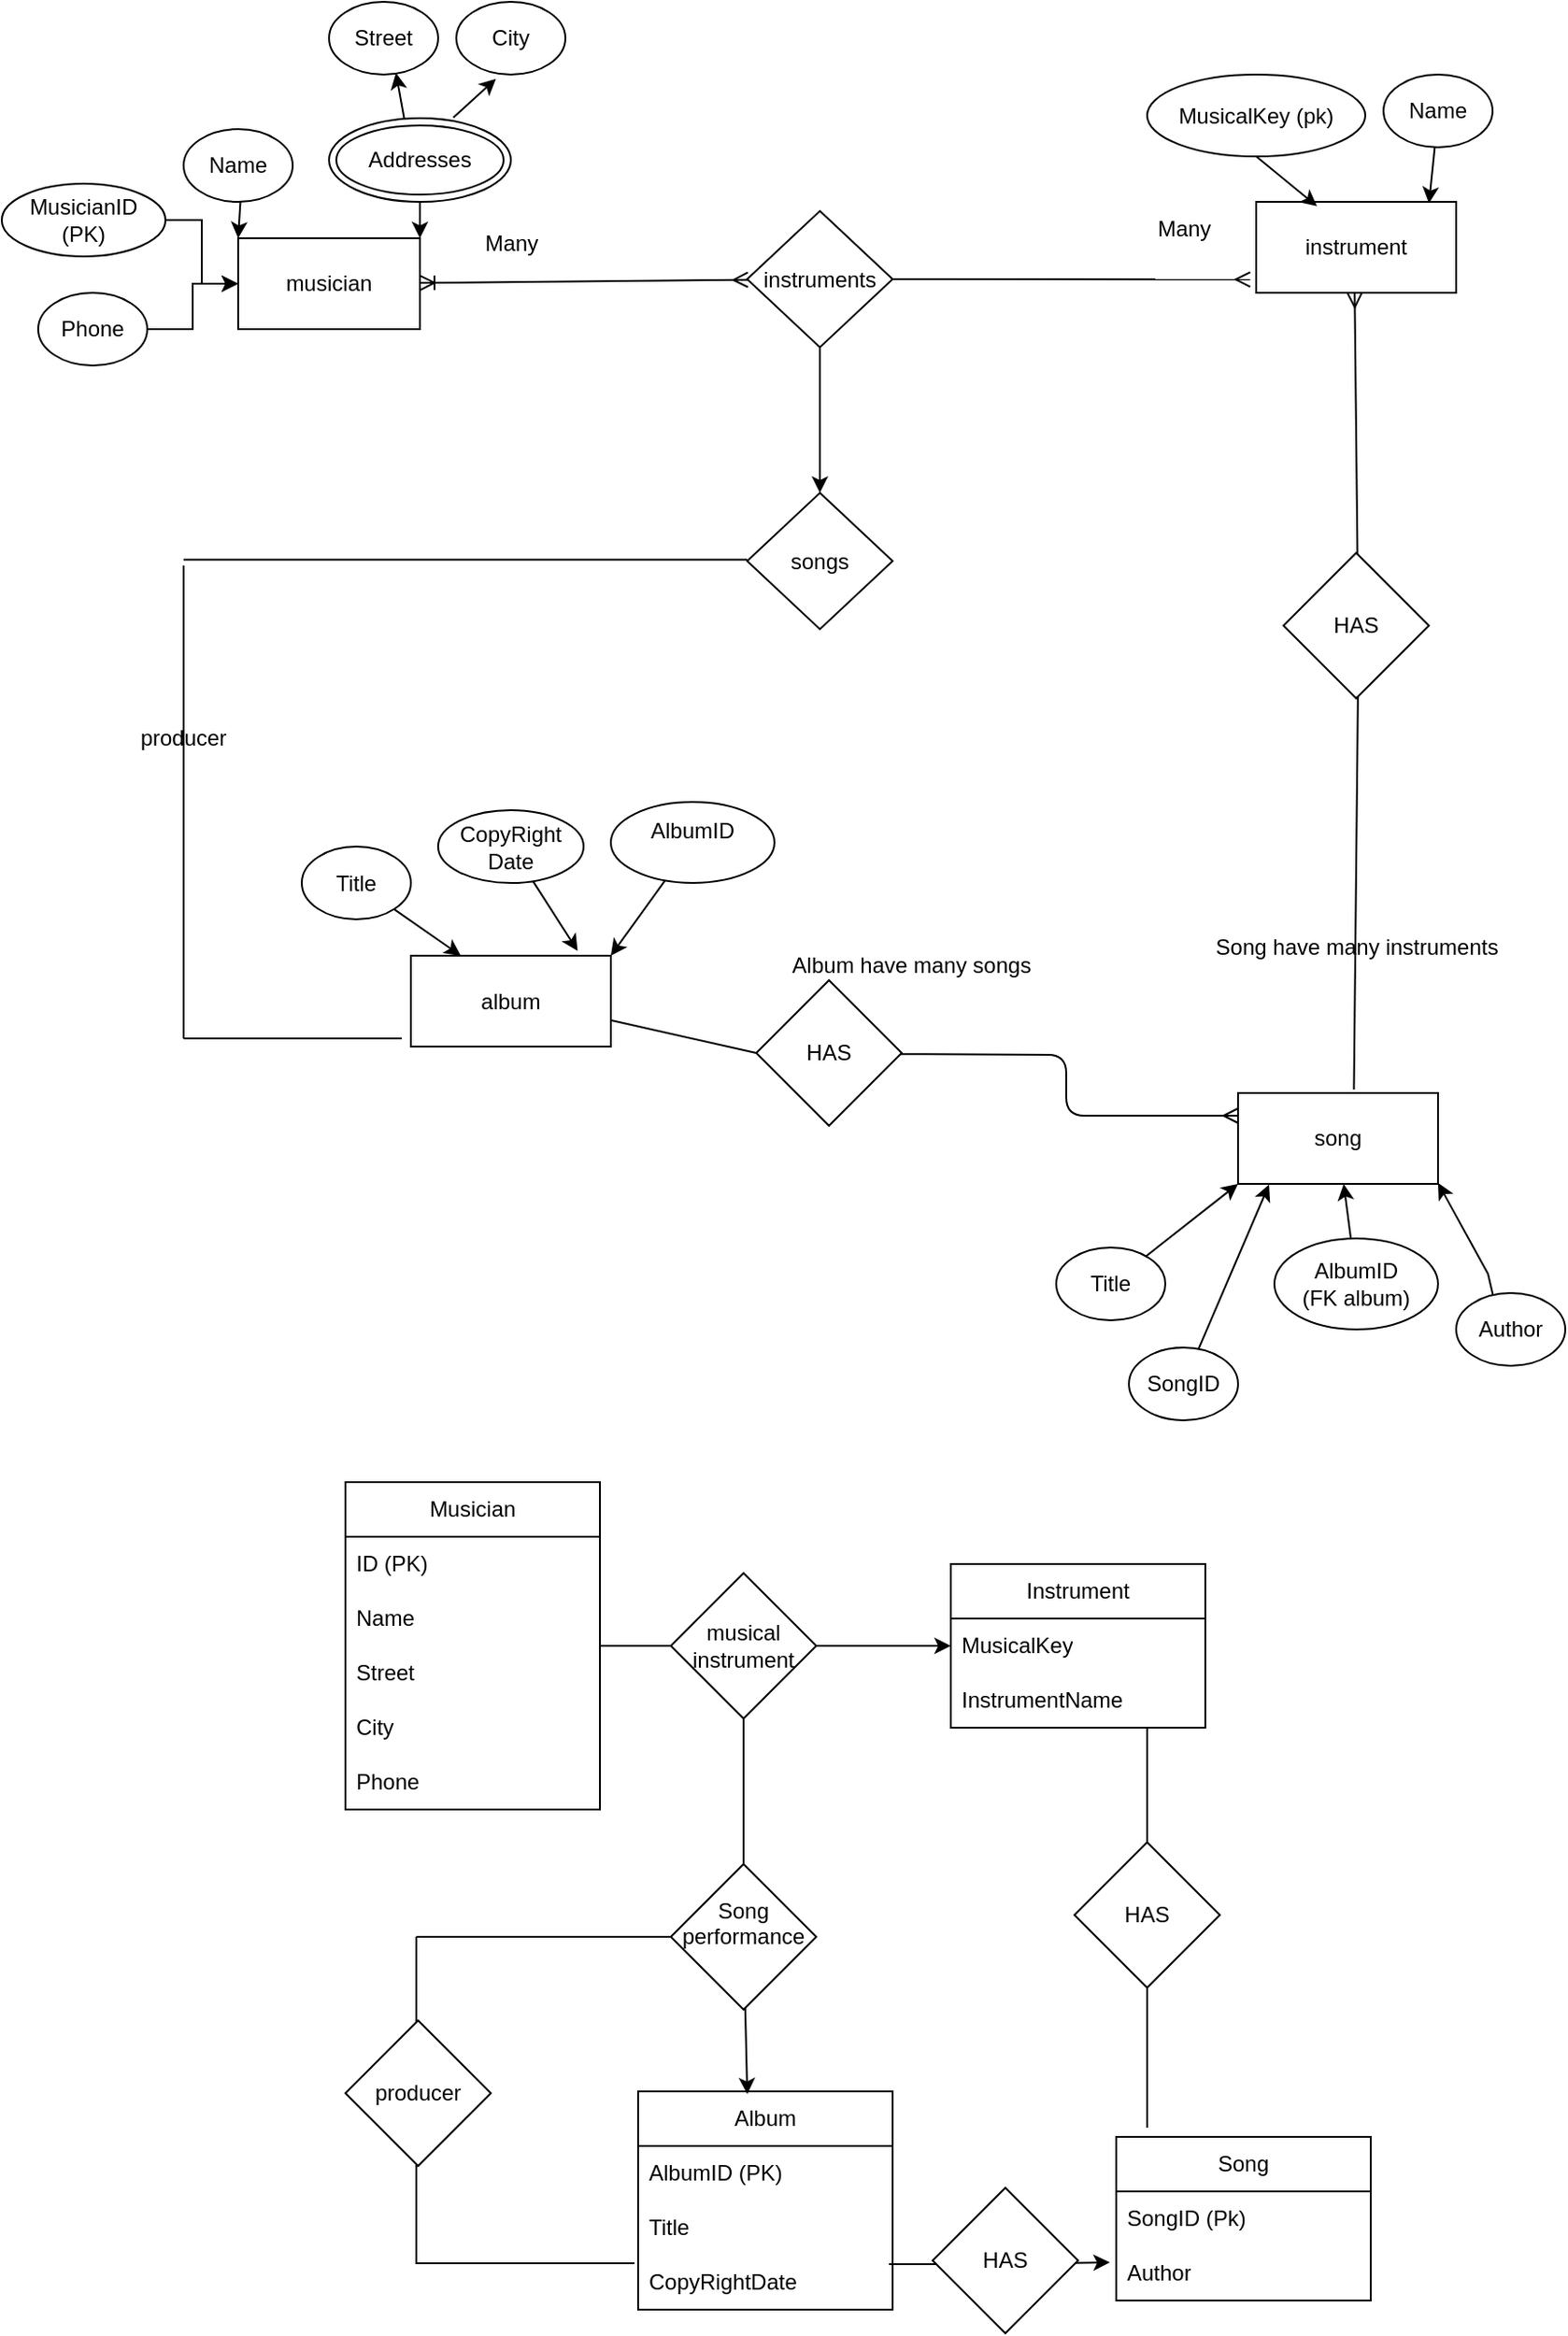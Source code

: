 <mxfile>
    <diagram id="6VUGaipDYwcbPmT0OB44" name="Page-1">
        <mxGraphModel dx="1729" dy="510" grid="0" gridSize="10" guides="1" tooltips="1" connect="1" arrows="1" fold="1" page="1" pageScale="1" pageWidth="827" pageHeight="1169" background="#FFFFFF" math="0" shadow="0">
            <root>
                <mxCell id="0"/>
                <mxCell id="1" parent="0"/>
                <mxCell id="58" value="" style="edgeStyle=none;html=1;rounded=0;startArrow=ERoneToMany;startFill=0;endArrow=ERmany;endFill=0;" parent="1" source="2" target="57" edge="1">
                    <mxGeometry relative="1" as="geometry"/>
                </mxCell>
                <mxCell id="2" value="musician" style="rounded=0;whiteSpace=wrap;html=1;" parent="1" vertex="1">
                    <mxGeometry x="-208" y="290" width="100" height="50" as="geometry"/>
                </mxCell>
                <mxCell id="14" style="edgeStyle=none;html=1;entryX=0;entryY=0;entryDx=0;entryDy=0;rounded=0;" parent="1" source="3" target="2" edge="1">
                    <mxGeometry relative="1" as="geometry"/>
                </mxCell>
                <mxCell id="3" value="Name" style="ellipse;whiteSpace=wrap;html=1;rounded=0;" parent="1" vertex="1">
                    <mxGeometry x="-238" y="230" width="60" height="40" as="geometry"/>
                </mxCell>
                <mxCell id="5" value="MusicianID&lt;div&gt;(PK)&lt;/div&gt;" style="ellipse;whiteSpace=wrap;html=1;rounded=0;" parent="1" vertex="1">
                    <mxGeometry x="-338" y="260" width="90" height="40" as="geometry"/>
                </mxCell>
                <mxCell id="8" value="Street" style="ellipse;whiteSpace=wrap;html=1;rounded=0;" parent="1" vertex="1">
                    <mxGeometry x="-158" y="160" width="60" height="40" as="geometry"/>
                </mxCell>
                <mxCell id="9" value="City" style="ellipse;whiteSpace=wrap;html=1;rounded=0;" parent="1" vertex="1">
                    <mxGeometry x="-88" y="160" width="60" height="40" as="geometry"/>
                </mxCell>
                <mxCell id="11" style="edgeStyle=orthogonalEdgeStyle;html=1;exitX=1;exitY=0.5;exitDx=0;exitDy=0;rounded=0;" parent="1" source="10" target="2" edge="1">
                    <mxGeometry relative="1" as="geometry"/>
                </mxCell>
                <mxCell id="10" value="Phone" style="ellipse;whiteSpace=wrap;html=1;rounded=0;" parent="1" vertex="1">
                    <mxGeometry x="-318" y="320" width="60" height="40" as="geometry"/>
                </mxCell>
                <mxCell id="13" style="edgeStyle=orthogonalEdgeStyle;html=1;entryX=0;entryY=0.5;entryDx=0;entryDy=0;rounded=0;" parent="1" source="5" target="2" edge="1">
                    <mxGeometry relative="1" as="geometry"/>
                </mxCell>
                <mxCell id="16" style="edgeStyle=none;html=1;entryX=0.613;entryY=0.977;entryDx=0;entryDy=0;entryPerimeter=0;rounded=0;" parent="1" target="8" edge="1">
                    <mxGeometry relative="1" as="geometry">
                        <mxPoint x="-116.485" y="225.135" as="sourcePoint"/>
                    </mxGeometry>
                </mxCell>
                <mxCell id="17" style="edgeStyle=none;html=1;entryX=0.363;entryY=1.06;entryDx=0;entryDy=0;entryPerimeter=0;rounded=0;" parent="1" target="9" edge="1">
                    <mxGeometry relative="1" as="geometry">
                        <mxPoint x="-89.623" y="223.638" as="sourcePoint"/>
                    </mxGeometry>
                </mxCell>
                <mxCell id="20" value="instrument" style="rounded=0;whiteSpace=wrap;html=1;glass=0;shadow=0;" parent="1" vertex="1">
                    <mxGeometry x="352" y="270" width="110" height="50" as="geometry"/>
                </mxCell>
                <mxCell id="21" value="Musical&lt;span style=&quot;background-color: transparent;&quot;&gt;Key (pk)&lt;/span&gt;" style="ellipse;whiteSpace=wrap;html=1;rounded=0;" parent="1" vertex="1">
                    <mxGeometry x="292" y="200" width="120" height="45" as="geometry"/>
                </mxCell>
                <mxCell id="22" style="edgeStyle=none;html=1;exitX=0.5;exitY=1;exitDx=0;exitDy=0;entryX=0.304;entryY=0.048;entryDx=0;entryDy=0;entryPerimeter=0;rounded=0;" parent="1" source="21" target="20" edge="1">
                    <mxGeometry relative="1" as="geometry"/>
                </mxCell>
                <mxCell id="23" value="Name" style="ellipse;whiteSpace=wrap;html=1;rounded=0;" parent="1" vertex="1">
                    <mxGeometry x="422" y="200" width="60" height="40" as="geometry"/>
                </mxCell>
                <mxCell id="24" style="edgeStyle=none;html=1;entryX=0.864;entryY=0.015;entryDx=0;entryDy=0;entryPerimeter=0;rounded=0;" parent="1" source="23" target="20" edge="1">
                    <mxGeometry relative="1" as="geometry"/>
                </mxCell>
                <mxCell id="78" style="edgeStyle=orthogonalEdgeStyle;html=1;entryX=0;entryY=0.25;entryDx=0;entryDy=0;endArrow=ERmany;endFill=0;" parent="1" target="33" edge="1">
                    <mxGeometry relative="1" as="geometry">
                        <mxPoint x="152" y="738.571" as="sourcePoint"/>
                        <mxPoint x="332" y="760" as="targetPoint"/>
                    </mxGeometry>
                </mxCell>
                <mxCell id="25" value="album" style="rounded=0;whiteSpace=wrap;html=1;glass=0;shadow=0;" parent="1" vertex="1">
                    <mxGeometry x="-113" y="684.5" width="110" height="50" as="geometry"/>
                </mxCell>
                <mxCell id="29" style="edgeStyle=none;html=1;entryX=0.25;entryY=0;entryDx=0;entryDy=0;rounded=0;" parent="1" source="26" target="25" edge="1">
                    <mxGeometry relative="1" as="geometry"/>
                </mxCell>
                <mxCell id="26" value="Title" style="ellipse;whiteSpace=wrap;html=1;rounded=0;" parent="1" vertex="1">
                    <mxGeometry x="-173" y="624.5" width="60" height="40" as="geometry"/>
                </mxCell>
                <mxCell id="27" value="CopyRight Date" style="ellipse;whiteSpace=wrap;html=1;rounded=0;" parent="1" vertex="1">
                    <mxGeometry x="-98" y="604.5" width="80" height="40" as="geometry"/>
                </mxCell>
                <mxCell id="32" style="edgeStyle=none;html=1;entryX=1;entryY=0;entryDx=0;entryDy=0;rounded=0;" parent="1" source="28" target="25" edge="1">
                    <mxGeometry relative="1" as="geometry"/>
                </mxCell>
                <mxCell id="28" value="&lt;div&gt;AlbumID&lt;/div&gt;&lt;p&gt;&lt;/p&gt;" style="ellipse;whiteSpace=wrap;html=1;rounded=0;" parent="1" vertex="1">
                    <mxGeometry x="-3" y="600" width="90" height="44.5" as="geometry"/>
                </mxCell>
                <mxCell id="30" style="edgeStyle=none;html=1;entryX=0.834;entryY=-0.052;entryDx=0;entryDy=0;entryPerimeter=0;rounded=0;" parent="1" source="27" target="25" edge="1">
                    <mxGeometry relative="1" as="geometry"/>
                </mxCell>
                <mxCell id="33" value="song" style="rounded=0;whiteSpace=wrap;html=1;glass=0;shadow=0;" parent="1" vertex="1">
                    <mxGeometry x="342" y="760" width="110" height="50" as="geometry"/>
                </mxCell>
                <mxCell id="34" value="Title" style="ellipse;whiteSpace=wrap;html=1;rounded=0;" parent="1" vertex="1">
                    <mxGeometry x="242" y="845" width="60" height="40" as="geometry"/>
                </mxCell>
                <mxCell id="37" style="edgeStyle=none;html=1;entryX=0.75;entryY=0;entryDx=0;entryDy=0;rounded=0;exitX=0.35;exitY=0.113;exitDx=0;exitDy=0;exitPerimeter=0;" parent="1" source="35" edge="1">
                    <mxGeometry relative="1" as="geometry">
                        <mxPoint x="510.013" y="920.516" as="sourcePoint"/>
                        <mxPoint x="452.0" y="809.49" as="targetPoint"/>
                        <Array as="points">
                            <mxPoint x="479.5" y="859.49"/>
                        </Array>
                    </mxGeometry>
                </mxCell>
                <mxCell id="35" value="Author" style="ellipse;whiteSpace=wrap;html=1;rounded=0;" parent="1" vertex="1">
                    <mxGeometry x="462" y="870" width="60" height="40" as="geometry"/>
                </mxCell>
                <mxCell id="36" style="edgeStyle=none;html=1;entryX=0;entryY=1;entryDx=0;entryDy=0;rounded=0;" parent="1" source="34" target="33" edge="1">
                    <mxGeometry relative="1" as="geometry">
                        <mxPoint x="357" y="762" as="targetPoint"/>
                    </mxGeometry>
                </mxCell>
                <mxCell id="53" style="edgeStyle=none;html=1;entryX=0.155;entryY=1.008;entryDx=0;entryDy=0;entryPerimeter=0;rounded=0;" parent="1" source="51" target="33" edge="1">
                    <mxGeometry relative="1" as="geometry"/>
                </mxCell>
                <mxCell id="51" value="SongID" style="ellipse;whiteSpace=wrap;html=1;rounded=0;" parent="1" vertex="1">
                    <mxGeometry x="282" y="900" width="60" height="40" as="geometry"/>
                </mxCell>
                <mxCell id="54" style="edgeStyle=none;html=1;rounded=0;" parent="1" source="52" target="33" edge="1">
                    <mxGeometry relative="1" as="geometry"/>
                </mxCell>
                <mxCell id="52" value="AlbumID&lt;div&gt;(FK album)&lt;/div&gt;" style="ellipse;whiteSpace=wrap;html=1;rounded=0;" parent="1" vertex="1">
                    <mxGeometry x="362" y="840" width="90" height="50" as="geometry"/>
                </mxCell>
                <mxCell id="62" value="" style="edgeStyle=none;html=1;rounded=0;" parent="1" source="57" target="61" edge="1">
                    <mxGeometry relative="1" as="geometry"/>
                </mxCell>
                <mxCell id="57" value="instruments" style="rhombus;whiteSpace=wrap;html=1;rounded=0;" parent="1" vertex="1">
                    <mxGeometry x="72" y="275" width="80" height="75" as="geometry"/>
                </mxCell>
                <mxCell id="59" style="edgeStyle=none;html=1;entryX=-0.03;entryY=0.853;entryDx=0;entryDy=0;entryPerimeter=0;rounded=0;endArrow=ERmany;endFill=0;" parent="1" source="57" target="20" edge="1">
                    <mxGeometry relative="1" as="geometry"/>
                </mxCell>
                <mxCell id="61" value="songs" style="rhombus;whiteSpace=wrap;html=1;rounded=0;" parent="1" vertex="1">
                    <mxGeometry x="72" y="430" width="80" height="75" as="geometry"/>
                </mxCell>
                <mxCell id="65" value="" style="endArrow=none;html=1;rounded=0;" parent="1" edge="1">
                    <mxGeometry width="50" height="50" relative="1" as="geometry">
                        <mxPoint x="-238" y="466.79" as="sourcePoint"/>
                        <mxPoint x="72" y="466.79" as="targetPoint"/>
                    </mxGeometry>
                </mxCell>
                <mxCell id="67" value="" style="endArrow=none;html=1;rounded=0;" parent="1" source="69" edge="1">
                    <mxGeometry width="50" height="50" relative="1" as="geometry">
                        <mxPoint x="-238" y="471.57" as="sourcePoint"/>
                        <mxPoint x="-238" y="470" as="targetPoint"/>
                        <Array as="points"/>
                    </mxGeometry>
                </mxCell>
                <mxCell id="68" value="" style="endArrow=none;html=1;rounded=0;" parent="1" edge="1">
                    <mxGeometry width="50" height="50" relative="1" as="geometry">
                        <mxPoint x="-238" y="730" as="sourcePoint"/>
                        <mxPoint x="-118" y="730" as="targetPoint"/>
                    </mxGeometry>
                </mxCell>
                <mxCell id="70" value="" style="endArrow=none;html=1;rounded=0;" parent="1" target="69" edge="1">
                    <mxGeometry width="50" height="50" relative="1" as="geometry">
                        <mxPoint x="-238" y="471.57" as="sourcePoint"/>
                        <mxPoint x="-238" y="470" as="targetPoint"/>
                        <Array as="points">
                            <mxPoint x="-238" y="730"/>
                        </Array>
                    </mxGeometry>
                </mxCell>
                <mxCell id="69" value="producer" style="text;html=1;align=center;verticalAlign=middle;whiteSpace=wrap;rounded=0;" parent="1" vertex="1">
                    <mxGeometry x="-268" y="550" width="60" height="30" as="geometry"/>
                </mxCell>
                <mxCell id="74" value="" style="endArrow=ERmany;html=1;exitX=0.612;exitY=-0.037;exitDx=0;exitDy=0;exitPerimeter=0;entryX=0.5;entryY=1;entryDx=0;entryDy=0;rounded=0;startArrow=none;startFill=0;endFill=0;" parent="1" edge="1">
                    <mxGeometry width="50" height="50" relative="1" as="geometry">
                        <mxPoint x="407.85" y="480.0" as="sourcePoint"/>
                        <mxPoint x="406.15" y="320" as="targetPoint"/>
                    </mxGeometry>
                </mxCell>
                <mxCell id="77" value="" style="endArrow=none;html=1;exitX=0.612;exitY=-0.037;exitDx=0;exitDy=0;exitPerimeter=0;rounded=0;endFill=0;" parent="1" edge="1">
                    <mxGeometry width="50" height="50" relative="1" as="geometry">
                        <mxPoint x="405.74" y="758.15" as="sourcePoint"/>
                        <mxPoint x="408.267" y="510" as="targetPoint"/>
                    </mxGeometry>
                </mxCell>
                <mxCell id="88" value="" style="endArrow=none;html=1;startArrow=none;startFill=0;entryX=0;entryY=0.5;entryDx=0;entryDy=0;" parent="1" target="153" edge="1">
                    <mxGeometry width="50" height="50" relative="1" as="geometry">
                        <mxPoint x="-3" y="720" as="sourcePoint"/>
                        <mxPoint x="90.529" y="773" as="targetPoint"/>
                    </mxGeometry>
                </mxCell>
                <mxCell id="103" style="edgeStyle=none;html=1;endArrow=none;endFill=0;" parent="1" source="89" edge="1">
                    <mxGeometry relative="1" as="geometry">
                        <mxPoint x="30" y="1064" as="targetPoint"/>
                    </mxGeometry>
                </mxCell>
                <mxCell id="89" value="Musician" style="swimlane;fontStyle=0;childLayout=stackLayout;horizontal=1;startSize=30;horizontalStack=0;resizeParent=1;resizeParentMax=0;resizeLast=0;collapsible=1;marginBottom=0;whiteSpace=wrap;html=1;" parent="1" vertex="1">
                    <mxGeometry x="-149" y="974" width="140" height="180" as="geometry"/>
                </mxCell>
                <mxCell id="90" value="ID (PK)" style="text;strokeColor=none;fillColor=none;align=left;verticalAlign=middle;spacingLeft=4;spacingRight=4;overflow=hidden;points=[[0,0.5],[1,0.5]];portConstraint=eastwest;rotatable=0;whiteSpace=wrap;html=1;" parent="89" vertex="1">
                    <mxGeometry y="30" width="140" height="30" as="geometry"/>
                </mxCell>
                <mxCell id="91" value="Name" style="text;strokeColor=none;fillColor=none;align=left;verticalAlign=middle;spacingLeft=4;spacingRight=4;overflow=hidden;points=[[0,0.5],[1,0.5]];portConstraint=eastwest;rotatable=0;whiteSpace=wrap;html=1;" parent="89" vertex="1">
                    <mxGeometry y="60" width="140" height="30" as="geometry"/>
                </mxCell>
                <mxCell id="92" value="Street" style="rhombus;whiteSpace=wrap;html=1;align=left;fillColor=none;strokeColor=none;gradientColor=none;spacingLeft=4;spacingRight=4;" parent="89" vertex="1">
                    <mxGeometry y="90" width="140" height="30" as="geometry"/>
                </mxCell>
                <mxCell id="93" value="City" style="text;strokeColor=none;fillColor=none;align=left;verticalAlign=middle;spacingLeft=4;spacingRight=4;overflow=hidden;points=[[0,0.5],[1,0.5]];portConstraint=eastwest;rotatable=0;whiteSpace=wrap;html=1;" parent="89" vertex="1">
                    <mxGeometry y="120" width="140" height="30" as="geometry"/>
                </mxCell>
                <mxCell id="94" value="Phone" style="text;strokeColor=none;fillColor=none;align=left;verticalAlign=middle;spacingLeft=4;spacingRight=4;overflow=hidden;points=[[0,0.5],[1,0.5]];portConstraint=eastwest;rotatable=0;whiteSpace=wrap;html=1;" parent="89" vertex="1">
                    <mxGeometry y="150" width="140" height="30" as="geometry"/>
                </mxCell>
                <mxCell id="114" style="edgeStyle=none;html=1;exitX=1;exitY=0.5;exitDx=0;exitDy=0;" parent="1" source="104" target="106" edge="1">
                    <mxGeometry relative="1" as="geometry"/>
                </mxCell>
                <mxCell id="123" value="" style="edgeStyle=none;html=1;endArrow=none;endFill=0;" parent="1" source="104" target="122" edge="1">
                    <mxGeometry relative="1" as="geometry"/>
                </mxCell>
                <mxCell id="104" value="&lt;span style=&quot;color: rgb(0, 0, 0);&quot;&gt;musical&lt;/span&gt;&lt;div&gt;instrument&lt;/div&gt;" style="rhombus;whiteSpace=wrap;html=1;" parent="1" vertex="1">
                    <mxGeometry x="30" y="1024" width="80" height="80" as="geometry"/>
                </mxCell>
                <mxCell id="105" value="Instrument" style="swimlane;fontStyle=0;childLayout=stackLayout;horizontal=1;startSize=30;horizontalStack=0;resizeParent=1;resizeParentMax=0;resizeLast=0;collapsible=1;marginBottom=0;whiteSpace=wrap;html=1;" parent="1" vertex="1">
                    <mxGeometry x="184" y="1019" width="140" height="90" as="geometry"/>
                </mxCell>
                <mxCell id="106" value="MusicalKey" style="text;strokeColor=none;fillColor=none;align=left;verticalAlign=middle;spacingLeft=4;spacingRight=4;overflow=hidden;points=[[0,0.5],[1,0.5]];portConstraint=eastwest;rotatable=0;whiteSpace=wrap;html=1;" parent="105" vertex="1">
                    <mxGeometry y="30" width="140" height="30" as="geometry"/>
                </mxCell>
                <mxCell id="107" value="InstrumentName" style="text;strokeColor=none;fillColor=none;align=left;verticalAlign=middle;spacingLeft=4;spacingRight=4;overflow=hidden;points=[[0,0.5],[1,0.5]];portConstraint=eastwest;rotatable=0;whiteSpace=wrap;html=1;" parent="105" vertex="1">
                    <mxGeometry y="60" width="140" height="30" as="geometry"/>
                </mxCell>
                <mxCell id="116" value="Album" style="swimlane;fontStyle=0;childLayout=stackLayout;horizontal=1;startSize=30;horizontalStack=0;resizeParent=1;resizeParentMax=0;resizeLast=0;collapsible=1;marginBottom=0;whiteSpace=wrap;html=1;" parent="1" vertex="1">
                    <mxGeometry x="12" y="1309" width="140" height="120" as="geometry"/>
                </mxCell>
                <mxCell id="117" value="AlbumID (PK)" style="text;strokeColor=none;fillColor=none;align=left;verticalAlign=middle;spacingLeft=4;spacingRight=4;overflow=hidden;points=[[0,0.5],[1,0.5]];portConstraint=eastwest;rotatable=0;whiteSpace=wrap;html=1;" parent="116" vertex="1">
                    <mxGeometry y="30" width="140" height="30" as="geometry"/>
                </mxCell>
                <mxCell id="118" value="Title" style="text;strokeColor=none;fillColor=none;align=left;verticalAlign=middle;spacingLeft=4;spacingRight=4;overflow=hidden;points=[[0,0.5],[1,0.5]];portConstraint=eastwest;rotatable=0;whiteSpace=wrap;html=1;" parent="116" vertex="1">
                    <mxGeometry y="60" width="140" height="30" as="geometry"/>
                </mxCell>
                <mxCell id="119" value="CopyRightDate" style="rhombus;whiteSpace=wrap;html=1;align=left;fillColor=none;strokeColor=none;gradientColor=none;spacingLeft=4;spacingRight=4;" parent="116" vertex="1">
                    <mxGeometry y="90" width="140" height="30" as="geometry"/>
                </mxCell>
                <mxCell id="122" value="Song&lt;div&gt;performance&lt;/div&gt;&lt;div&gt;&lt;br&gt;&lt;/div&gt;" style="rhombus;whiteSpace=wrap;html=1;" parent="1" vertex="1">
                    <mxGeometry x="30" y="1184" width="80" height="80" as="geometry"/>
                </mxCell>
                <mxCell id="124" value="" style="endArrow=none;html=1;edgeStyle=orthogonalEdgeStyle;" parent="1" edge="1">
                    <mxGeometry width="50" height="50" relative="1" as="geometry">
                        <mxPoint x="-110" y="1224" as="sourcePoint"/>
                        <mxPoint x="30" y="1224" as="targetPoint"/>
                    </mxGeometry>
                </mxCell>
                <mxCell id="125" value="" style="endArrow=none;html=1;" parent="1" edge="1">
                    <mxGeometry width="50" height="50" relative="1" as="geometry">
                        <mxPoint x="-110" y="1403.5" as="sourcePoint"/>
                        <mxPoint x="10" y="1403.5" as="targetPoint"/>
                    </mxGeometry>
                </mxCell>
                <mxCell id="127" value="" style="endArrow=none;html=1;" parent="1" edge="1">
                    <mxGeometry width="50" height="50" relative="1" as="geometry">
                        <mxPoint x="-110" y="1284" as="sourcePoint"/>
                        <mxPoint x="-110" y="1224" as="targetPoint"/>
                    </mxGeometry>
                </mxCell>
                <mxCell id="129" value="" style="endArrow=none;html=1;" parent="1" edge="1">
                    <mxGeometry width="50" height="50" relative="1" as="geometry">
                        <mxPoint x="-110" y="1404" as="sourcePoint"/>
                        <mxPoint x="-110" y="1314" as="targetPoint"/>
                    </mxGeometry>
                </mxCell>
                <mxCell id="130" value="Song" style="swimlane;fontStyle=0;childLayout=stackLayout;horizontal=1;startSize=30;horizontalStack=0;resizeParent=1;resizeParentMax=0;resizeLast=0;collapsible=1;marginBottom=0;whiteSpace=wrap;html=1;" parent="1" vertex="1">
                    <mxGeometry x="275" y="1334" width="140" height="90" as="geometry"/>
                </mxCell>
                <mxCell id="131" value="SongID (Pk)" style="text;strokeColor=none;fillColor=none;align=left;verticalAlign=middle;spacingLeft=4;spacingRight=4;overflow=hidden;points=[[0,0.5],[1,0.5]];portConstraint=eastwest;rotatable=0;whiteSpace=wrap;html=1;" parent="130" vertex="1">
                    <mxGeometry y="30" width="140" height="30" as="geometry"/>
                </mxCell>
                <mxCell id="132" value="Author" style="text;strokeColor=none;fillColor=none;align=left;verticalAlign=middle;spacingLeft=4;spacingRight=4;overflow=hidden;points=[[0,0.5],[1,0.5]];portConstraint=eastwest;rotatable=0;whiteSpace=wrap;html=1;" parent="130" vertex="1">
                    <mxGeometry y="60" width="140" height="30" as="geometry"/>
                </mxCell>
                <mxCell id="134" value="" style="endArrow=none;html=1;" parent="1" edge="1">
                    <mxGeometry width="50" height="50" relative="1" as="geometry">
                        <mxPoint x="292" y="1219" as="sourcePoint"/>
                        <mxPoint x="292" y="1329" as="targetPoint"/>
                    </mxGeometry>
                </mxCell>
                <mxCell id="136" value="" style="endArrow=none;html=1;" parent="1" edge="1">
                    <mxGeometry width="50" height="50" relative="1" as="geometry">
                        <mxPoint x="292" y="1109" as="sourcePoint"/>
                        <mxPoint x="292" y="1189" as="targetPoint"/>
                    </mxGeometry>
                </mxCell>
                <mxCell id="137" value="" style="endArrow=classic;html=1;entryX=-0.025;entryY=0.3;entryDx=0;entryDy=0;entryPerimeter=0;endFill=1;" parent="1" target="132" edge="1">
                    <mxGeometry width="50" height="50" relative="1" as="geometry">
                        <mxPoint x="250" y="1403.417" as="sourcePoint"/>
                        <mxPoint x="200" y="1354" as="targetPoint"/>
                    </mxGeometry>
                </mxCell>
                <mxCell id="139" value="" style="endArrow=none;html=1;entryX=0.167;entryY=0.5;entryDx=0;entryDy=0;entryPerimeter=0;" parent="1" edge="1">
                    <mxGeometry width="50" height="50" relative="1" as="geometry">
                        <mxPoint x="150" y="1404" as="sourcePoint"/>
                        <mxPoint x="200.02" y="1404" as="targetPoint"/>
                    </mxGeometry>
                </mxCell>
                <mxCell id="141" value="Many" style="text;html=1;align=center;verticalAlign=middle;resizable=0;points=[];autosize=1;strokeColor=none;fillColor=none;" parent="1" vertex="1">
                    <mxGeometry x="-83" y="278" width="50" height="30" as="geometry"/>
                </mxCell>
                <mxCell id="142" value="Many" style="text;html=1;align=center;verticalAlign=middle;resizable=0;points=[];autosize=1;strokeColor=none;fillColor=none;" parent="1" vertex="1">
                    <mxGeometry x="287" y="270" width="50" height="30" as="geometry"/>
                </mxCell>
                <mxCell id="143" value="Song have many instruments" style="text;html=1;align=center;verticalAlign=middle;resizable=0;points=[];autosize=1;strokeColor=none;fillColor=none;" parent="1" vertex="1">
                    <mxGeometry x="317" y="664.5" width="180" height="30" as="geometry"/>
                </mxCell>
                <mxCell id="144" value="Album have many songs" style="text;html=1;align=center;verticalAlign=middle;resizable=0;points=[];autosize=1;strokeColor=none;fillColor=none;" parent="1" vertex="1">
                    <mxGeometry x="87" y="674.5" width="150" height="30" as="geometry"/>
                </mxCell>
                <mxCell id="148" style="edgeStyle=none;html=1;entryX=0.429;entryY=0.013;entryDx=0;entryDy=0;entryPerimeter=0;" parent="1" source="122" target="116" edge="1">
                    <mxGeometry relative="1" as="geometry"/>
                </mxCell>
                <mxCell id="152" style="edgeStyle=orthogonalEdgeStyle;html=1;entryX=1;entryY=0;entryDx=0;entryDy=0;" parent="1" source="151" target="2" edge="1">
                    <mxGeometry relative="1" as="geometry"/>
                </mxCell>
                <mxCell id="151" value="Addresses" style="ellipse;shape=doubleEllipse;whiteSpace=wrap;html=1;" parent="1" vertex="1">
                    <mxGeometry x="-158" y="224" width="100" height="46" as="geometry"/>
                </mxCell>
                <mxCell id="153" value="HAS" style="rhombus;whiteSpace=wrap;html=1;" vertex="1" parent="1">
                    <mxGeometry x="77" y="698" width="80" height="80" as="geometry"/>
                </mxCell>
                <mxCell id="154" value="HAS" style="rhombus;whiteSpace=wrap;html=1;" vertex="1" parent="1">
                    <mxGeometry x="367" y="463" width="80" height="80" as="geometry"/>
                </mxCell>
                <mxCell id="155" value="HAS" style="rhombus;whiteSpace=wrap;html=1;" vertex="1" parent="1">
                    <mxGeometry x="174" y="1362" width="80" height="80" as="geometry"/>
                </mxCell>
                <mxCell id="156" value="HAS" style="rhombus;whiteSpace=wrap;html=1;" vertex="1" parent="1">
                    <mxGeometry x="252" y="1172" width="80" height="80" as="geometry"/>
                </mxCell>
                <mxCell id="157" value="producer" style="rhombus;whiteSpace=wrap;html=1;" vertex="1" parent="1">
                    <mxGeometry x="-149" y="1270" width="80" height="80" as="geometry"/>
                </mxCell>
            </root>
        </mxGraphModel>
    </diagram>
</mxfile>